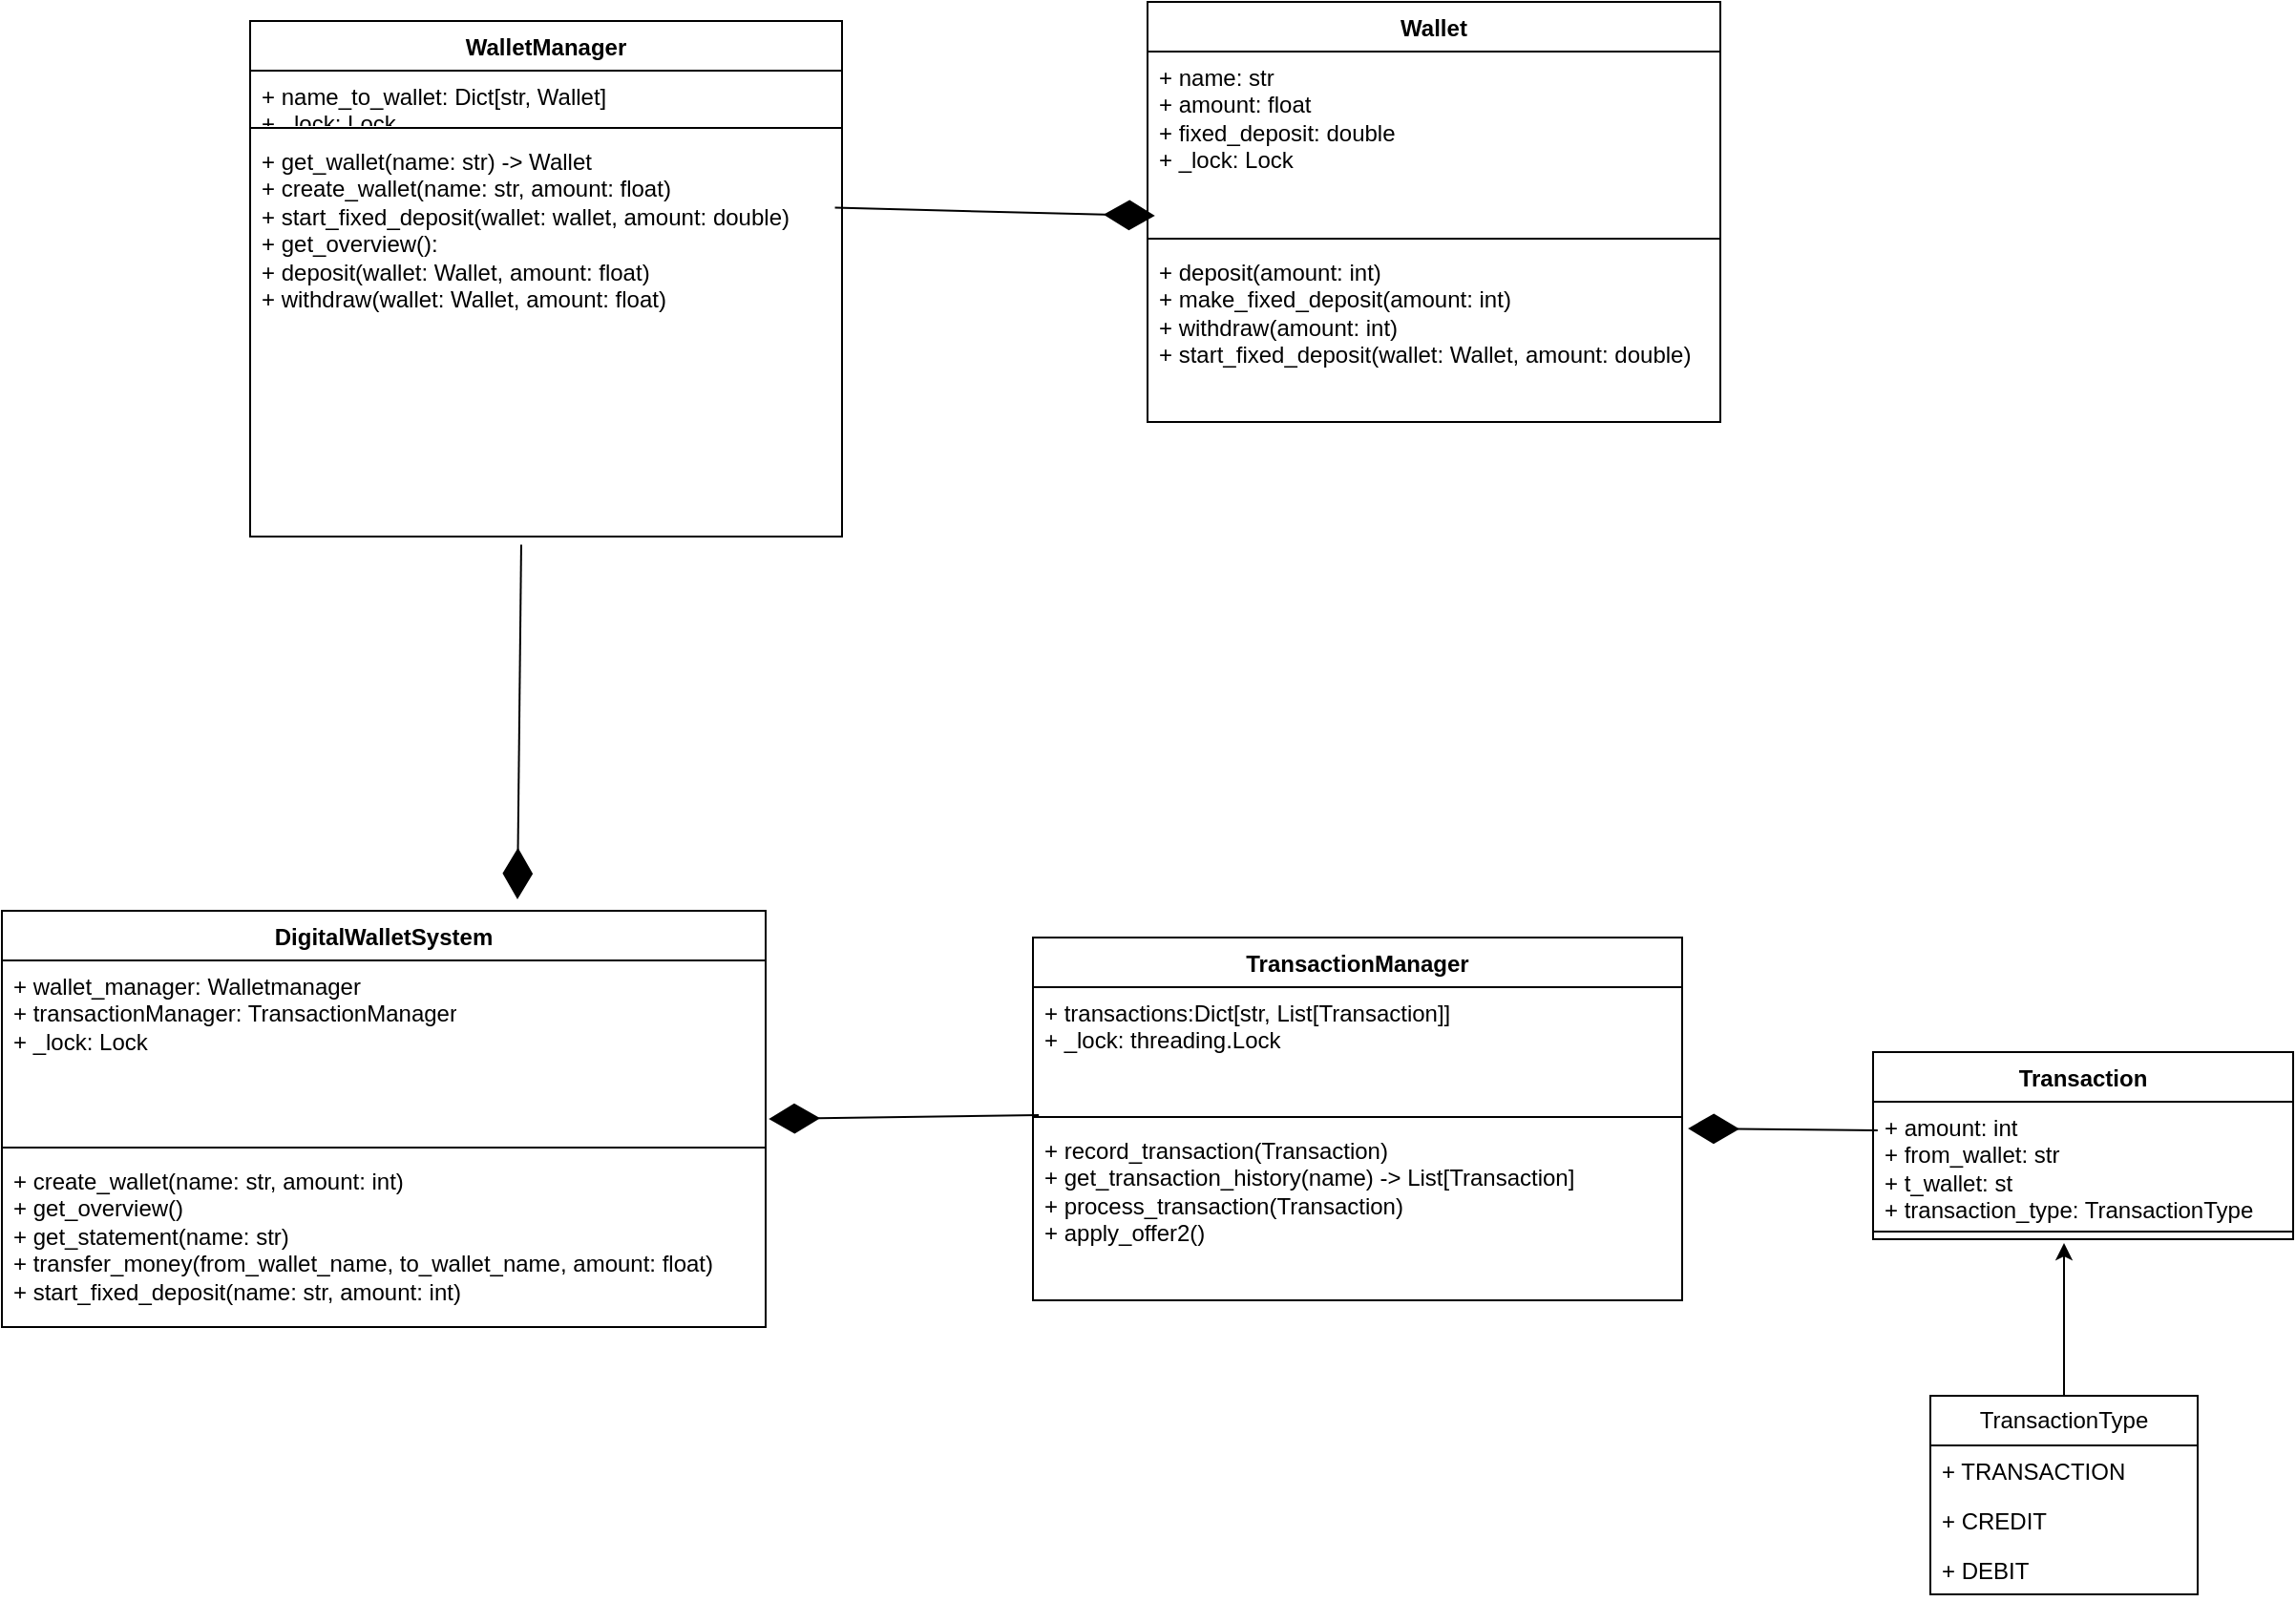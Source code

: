 <mxfile version="26.0.10">
  <diagram name="Page-1" id="znBex-t3JCokYXrDIwMZ">
    <mxGraphModel dx="2883" dy="1109" grid="1" gridSize="10" guides="1" tooltips="1" connect="1" arrows="1" fold="1" page="1" pageScale="1" pageWidth="850" pageHeight="1100" math="0" shadow="0">
      <root>
        <mxCell id="0" />
        <mxCell id="1" parent="0" />
        <mxCell id="eN66nPjex-dP4pKYYZGq-1" value="Wallet" style="swimlane;fontStyle=1;align=center;verticalAlign=top;childLayout=stackLayout;horizontal=1;startSize=26;horizontalStack=0;resizeParent=1;resizeParentMax=0;resizeLast=0;collapsible=1;marginBottom=0;whiteSpace=wrap;html=1;" parent="1" vertex="1">
          <mxGeometry x="420" y="130" width="300" height="220" as="geometry" />
        </mxCell>
        <mxCell id="eN66nPjex-dP4pKYYZGq-2" value="+ name: str&lt;div&gt;+ amount: float&lt;/div&gt;&lt;div&gt;+ fixed_deposit: double&lt;/div&gt;&lt;div&gt;+ _lock: Lock&lt;/div&gt;" style="text;strokeColor=none;fillColor=none;align=left;verticalAlign=top;spacingLeft=4;spacingRight=4;overflow=hidden;rotatable=0;points=[[0,0.5],[1,0.5]];portConstraint=eastwest;whiteSpace=wrap;html=1;" parent="eN66nPjex-dP4pKYYZGq-1" vertex="1">
          <mxGeometry y="26" width="300" height="94" as="geometry" />
        </mxCell>
        <mxCell id="eN66nPjex-dP4pKYYZGq-3" value="" style="line;strokeWidth=1;fillColor=none;align=left;verticalAlign=middle;spacingTop=-1;spacingLeft=3;spacingRight=3;rotatable=0;labelPosition=right;points=[];portConstraint=eastwest;strokeColor=inherit;" parent="eN66nPjex-dP4pKYYZGq-1" vertex="1">
          <mxGeometry y="120" width="300" height="8" as="geometry" />
        </mxCell>
        <mxCell id="eN66nPjex-dP4pKYYZGq-4" value="+ deposit(amount: int)&lt;div&gt;+ make_fixed_deposit(amount: int)&lt;/div&gt;&lt;div&gt;+ withdraw(amount: int)&lt;/div&gt;&lt;div&gt;+ start_fixed_deposit(wallet: Wallet, amount: double)&lt;/div&gt;" style="text;strokeColor=none;fillColor=none;align=left;verticalAlign=top;spacingLeft=4;spacingRight=4;overflow=hidden;rotatable=0;points=[[0,0.5],[1,0.5]];portConstraint=eastwest;whiteSpace=wrap;html=1;" parent="eN66nPjex-dP4pKYYZGq-1" vertex="1">
          <mxGeometry y="128" width="300" height="92" as="geometry" />
        </mxCell>
        <mxCell id="eN66nPjex-dP4pKYYZGq-5" value="Transaction" style="swimlane;fontStyle=1;align=center;verticalAlign=top;childLayout=stackLayout;horizontal=1;startSize=26;horizontalStack=0;resizeParent=1;resizeParentMax=0;resizeLast=0;collapsible=1;marginBottom=0;whiteSpace=wrap;html=1;" parent="1" vertex="1">
          <mxGeometry x="800" y="680" width="220" height="98" as="geometry" />
        </mxCell>
        <mxCell id="eN66nPjex-dP4pKYYZGq-6" value="+ amount: int&lt;div&gt;+ from_wallet: str&lt;/div&gt;&lt;div&gt;+ t_wallet: st&lt;/div&gt;&lt;div&gt;+ transaction_type: TransactionType&lt;/div&gt;" style="text;strokeColor=none;fillColor=none;align=left;verticalAlign=top;spacingLeft=4;spacingRight=4;overflow=hidden;rotatable=0;points=[[0,0.5],[1,0.5]];portConstraint=eastwest;whiteSpace=wrap;html=1;" parent="eN66nPjex-dP4pKYYZGq-5" vertex="1">
          <mxGeometry y="26" width="220" height="64" as="geometry" />
        </mxCell>
        <mxCell id="eN66nPjex-dP4pKYYZGq-7" value="" style="line;strokeWidth=1;fillColor=none;align=left;verticalAlign=middle;spacingTop=-1;spacingLeft=3;spacingRight=3;rotatable=0;labelPosition=right;points=[];portConstraint=eastwest;strokeColor=inherit;" parent="eN66nPjex-dP4pKYYZGq-5" vertex="1">
          <mxGeometry y="90" width="220" height="8" as="geometry" />
        </mxCell>
        <mxCell id="eN66nPjex-dP4pKYYZGq-9" value="TransactionManager" style="swimlane;fontStyle=1;align=center;verticalAlign=top;childLayout=stackLayout;horizontal=1;startSize=26;horizontalStack=0;resizeParent=1;resizeParentMax=0;resizeLast=0;collapsible=1;marginBottom=0;whiteSpace=wrap;html=1;" parent="1" vertex="1">
          <mxGeometry x="360" y="620" width="340" height="190" as="geometry" />
        </mxCell>
        <mxCell id="eN66nPjex-dP4pKYYZGq-10" value="+ transactions:Dict[str, List[Transaction]]&lt;div&gt;+ _lock: threading.Lock&lt;/div&gt;" style="text;strokeColor=none;fillColor=none;align=left;verticalAlign=top;spacingLeft=4;spacingRight=4;overflow=hidden;rotatable=0;points=[[0,0.5],[1,0.5]];portConstraint=eastwest;whiteSpace=wrap;html=1;" parent="eN66nPjex-dP4pKYYZGq-9" vertex="1">
          <mxGeometry y="26" width="340" height="64" as="geometry" />
        </mxCell>
        <mxCell id="eN66nPjex-dP4pKYYZGq-11" value="" style="line;strokeWidth=1;fillColor=none;align=left;verticalAlign=middle;spacingTop=-1;spacingLeft=3;spacingRight=3;rotatable=0;labelPosition=right;points=[];portConstraint=eastwest;strokeColor=inherit;" parent="eN66nPjex-dP4pKYYZGq-9" vertex="1">
          <mxGeometry y="90" width="340" height="8" as="geometry" />
        </mxCell>
        <mxCell id="eN66nPjex-dP4pKYYZGq-12" value="+&amp;nbsp;&lt;span style=&quot;background-color: transparent; color: light-dark(rgb(0, 0, 0), rgb(255, 255, 255));&quot;&gt;record_transaction(Transaction)&lt;/span&gt;&lt;div&gt;+ get_transaction_history(name) -&amp;gt; List[Transaction]&lt;/div&gt;&lt;div&gt;+ process_transaction(Transaction)&lt;/div&gt;&lt;div&gt;+ apply_offer2()&lt;/div&gt;" style="text;strokeColor=none;fillColor=none;align=left;verticalAlign=top;spacingLeft=4;spacingRight=4;overflow=hidden;rotatable=0;points=[[0,0.5],[1,0.5]];portConstraint=eastwest;whiteSpace=wrap;html=1;" parent="eN66nPjex-dP4pKYYZGq-9" vertex="1">
          <mxGeometry y="98" width="340" height="92" as="geometry" />
        </mxCell>
        <mxCell id="eN66nPjex-dP4pKYYZGq-13" value="DigitalWalletSystem" style="swimlane;fontStyle=1;align=center;verticalAlign=top;childLayout=stackLayout;horizontal=1;startSize=26;horizontalStack=0;resizeParent=1;resizeParentMax=0;resizeLast=0;collapsible=1;marginBottom=0;whiteSpace=wrap;html=1;" parent="1" vertex="1">
          <mxGeometry x="-180" y="606" width="400" height="218" as="geometry" />
        </mxCell>
        <mxCell id="eN66nPjex-dP4pKYYZGq-14" value="+ wallet_manager: Walletmanager&lt;div&gt;+ transactionManager: TransactionManager&lt;/div&gt;&lt;div&gt;+ _lock: Lock&lt;/div&gt;" style="text;strokeColor=none;fillColor=none;align=left;verticalAlign=top;spacingLeft=4;spacingRight=4;overflow=hidden;rotatable=0;points=[[0,0.5],[1,0.5]];portConstraint=eastwest;whiteSpace=wrap;html=1;" parent="eN66nPjex-dP4pKYYZGq-13" vertex="1">
          <mxGeometry y="26" width="400" height="94" as="geometry" />
        </mxCell>
        <mxCell id="eN66nPjex-dP4pKYYZGq-15" value="" style="line;strokeWidth=1;fillColor=none;align=left;verticalAlign=middle;spacingTop=-1;spacingLeft=3;spacingRight=3;rotatable=0;labelPosition=right;points=[];portConstraint=eastwest;strokeColor=inherit;" parent="eN66nPjex-dP4pKYYZGq-13" vertex="1">
          <mxGeometry y="120" width="400" height="8" as="geometry" />
        </mxCell>
        <mxCell id="eN66nPjex-dP4pKYYZGq-16" value="+ create_wallet(name: str, amount: int)&lt;div&gt;+ get_overview()&lt;/div&gt;&lt;div&gt;+ get_statement(name: str)&lt;/div&gt;&lt;div&gt;+ transfer_money(from_wallet_name, to_wallet_name, amount: float)&lt;/div&gt;&lt;div&gt;+ start_fixed_deposit(name: str, amount: int)&lt;/div&gt;" style="text;strokeColor=none;fillColor=none;align=left;verticalAlign=top;spacingLeft=4;spacingRight=4;overflow=hidden;rotatable=0;points=[[0,0.5],[1,0.5]];portConstraint=eastwest;whiteSpace=wrap;html=1;" parent="eN66nPjex-dP4pKYYZGq-13" vertex="1">
          <mxGeometry y="128" width="400" height="90" as="geometry" />
        </mxCell>
        <mxCell id="eN66nPjex-dP4pKYYZGq-21" value="" style="endArrow=diamondThin;endFill=1;endSize=24;html=1;rounded=0;entryX=1.004;entryY=0.883;entryDx=0;entryDy=0;entryPerimeter=0;exitX=0.009;exitY=1.047;exitDx=0;exitDy=0;exitPerimeter=0;" parent="1" source="eN66nPjex-dP4pKYYZGq-10" target="eN66nPjex-dP4pKYYZGq-14" edge="1">
          <mxGeometry width="160" relative="1" as="geometry">
            <mxPoint x="340" y="570" as="sourcePoint" />
            <mxPoint x="500" y="570" as="targetPoint" />
          </mxGeometry>
        </mxCell>
        <mxCell id="eN66nPjex-dP4pKYYZGq-23" value="" style="endArrow=diamondThin;endFill=1;endSize=24;html=1;rounded=0;entryX=1.009;entryY=0.022;entryDx=0;entryDy=0;entryPerimeter=0;exitX=0.011;exitY=0.234;exitDx=0;exitDy=0;exitPerimeter=0;" parent="1" source="eN66nPjex-dP4pKYYZGq-6" target="eN66nPjex-dP4pKYYZGq-12" edge="1">
          <mxGeometry width="160" relative="1" as="geometry">
            <mxPoint x="340" y="570" as="sourcePoint" />
            <mxPoint x="500" y="570" as="targetPoint" />
          </mxGeometry>
        </mxCell>
        <mxCell id="eN66nPjex-dP4pKYYZGq-24" value="WalletManager" style="swimlane;fontStyle=1;align=center;verticalAlign=top;childLayout=stackLayout;horizontal=1;startSize=26;horizontalStack=0;resizeParent=1;resizeParentMax=0;resizeLast=0;collapsible=1;marginBottom=0;whiteSpace=wrap;html=1;" parent="1" vertex="1">
          <mxGeometry x="-50" y="140" width="310" height="270" as="geometry" />
        </mxCell>
        <mxCell id="eN66nPjex-dP4pKYYZGq-25" value="+ name_to_wallet: Dict[str, Wallet]&lt;div&gt;+ _lock: Lock&lt;/div&gt;" style="text;strokeColor=none;fillColor=none;align=left;verticalAlign=top;spacingLeft=4;spacingRight=4;overflow=hidden;rotatable=0;points=[[0,0.5],[1,0.5]];portConstraint=eastwest;whiteSpace=wrap;html=1;" parent="eN66nPjex-dP4pKYYZGq-24" vertex="1">
          <mxGeometry y="26" width="310" height="26" as="geometry" />
        </mxCell>
        <mxCell id="eN66nPjex-dP4pKYYZGq-26" value="" style="line;strokeWidth=1;fillColor=none;align=left;verticalAlign=middle;spacingTop=-1;spacingLeft=3;spacingRight=3;rotatable=0;labelPosition=right;points=[];portConstraint=eastwest;strokeColor=inherit;" parent="eN66nPjex-dP4pKYYZGq-24" vertex="1">
          <mxGeometry y="52" width="310" height="8" as="geometry" />
        </mxCell>
        <mxCell id="eN66nPjex-dP4pKYYZGq-27" value="+ get_wallet(name: str) -&amp;gt; Wallet&lt;div&gt;+ create_wallet(name: str, amount: float)&lt;/div&gt;&lt;div&gt;+ start_fixed_deposit(wallet: wallet, amount: double)&lt;/div&gt;&lt;div&gt;+ get_overview():&lt;/div&gt;&lt;div&gt;+ deposit(wallet: Wallet, amount: float)&lt;/div&gt;&lt;div&gt;+ withdraw(wallet: Wallet, amount: float)&lt;/div&gt;" style="text;strokeColor=none;fillColor=none;align=left;verticalAlign=top;spacingLeft=4;spacingRight=4;overflow=hidden;rotatable=0;points=[[0,0.5],[1,0.5]];portConstraint=eastwest;whiteSpace=wrap;html=1;" parent="eN66nPjex-dP4pKYYZGq-24" vertex="1">
          <mxGeometry y="60" width="310" height="210" as="geometry" />
        </mxCell>
        <mxCell id="eN66nPjex-dP4pKYYZGq-28" value="" style="endArrow=diamondThin;endFill=1;endSize=24;html=1;rounded=0;exitX=0.458;exitY=1.02;exitDx=0;exitDy=0;exitPerimeter=0;" parent="1" source="eN66nPjex-dP4pKYYZGq-27" edge="1">
          <mxGeometry width="160" relative="1" as="geometry">
            <mxPoint x="340" y="570" as="sourcePoint" />
            <mxPoint x="90" y="600" as="targetPoint" />
          </mxGeometry>
        </mxCell>
        <mxCell id="eN66nPjex-dP4pKYYZGq-29" value="" style="endArrow=diamondThin;endFill=1;endSize=24;html=1;rounded=0;exitX=0.988;exitY=0.18;exitDx=0;exitDy=0;exitPerimeter=0;entryX=0.013;entryY=0.915;entryDx=0;entryDy=0;entryPerimeter=0;" parent="1" source="eN66nPjex-dP4pKYYZGq-27" target="eN66nPjex-dP4pKYYZGq-2" edge="1">
          <mxGeometry width="160" relative="1" as="geometry">
            <mxPoint x="340" y="570" as="sourcePoint" />
            <mxPoint x="500" y="570" as="targetPoint" />
            <Array as="points" />
          </mxGeometry>
        </mxCell>
        <mxCell id="sEcFEtb9fCh01ciN_zIE-6" style="edgeStyle=orthogonalEdgeStyle;rounded=0;orthogonalLoop=1;jettySize=auto;html=1;" edge="1" parent="1" source="sEcFEtb9fCh01ciN_zIE-1">
          <mxGeometry relative="1" as="geometry">
            <mxPoint x="900" y="780" as="targetPoint" />
          </mxGeometry>
        </mxCell>
        <mxCell id="sEcFEtb9fCh01ciN_zIE-1" value="TransactionType" style="swimlane;fontStyle=0;childLayout=stackLayout;horizontal=1;startSize=26;fillColor=none;horizontalStack=0;resizeParent=1;resizeParentMax=0;resizeLast=0;collapsible=1;marginBottom=0;whiteSpace=wrap;html=1;" vertex="1" parent="1">
          <mxGeometry x="830" y="860" width="140" height="104" as="geometry" />
        </mxCell>
        <mxCell id="sEcFEtb9fCh01ciN_zIE-2" value="+ TRANSACTION" style="text;strokeColor=none;fillColor=none;align=left;verticalAlign=top;spacingLeft=4;spacingRight=4;overflow=hidden;rotatable=0;points=[[0,0.5],[1,0.5]];portConstraint=eastwest;whiteSpace=wrap;html=1;" vertex="1" parent="sEcFEtb9fCh01ciN_zIE-1">
          <mxGeometry y="26" width="140" height="26" as="geometry" />
        </mxCell>
        <mxCell id="sEcFEtb9fCh01ciN_zIE-3" value="+ CREDIT" style="text;strokeColor=none;fillColor=none;align=left;verticalAlign=top;spacingLeft=4;spacingRight=4;overflow=hidden;rotatable=0;points=[[0,0.5],[1,0.5]];portConstraint=eastwest;whiteSpace=wrap;html=1;" vertex="1" parent="sEcFEtb9fCh01ciN_zIE-1">
          <mxGeometry y="52" width="140" height="26" as="geometry" />
        </mxCell>
        <mxCell id="sEcFEtb9fCh01ciN_zIE-4" value="+ DEBIT" style="text;strokeColor=none;fillColor=none;align=left;verticalAlign=top;spacingLeft=4;spacingRight=4;overflow=hidden;rotatable=0;points=[[0,0.5],[1,0.5]];portConstraint=eastwest;whiteSpace=wrap;html=1;" vertex="1" parent="sEcFEtb9fCh01ciN_zIE-1">
          <mxGeometry y="78" width="140" height="26" as="geometry" />
        </mxCell>
      </root>
    </mxGraphModel>
  </diagram>
</mxfile>
